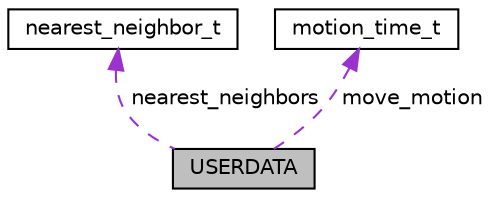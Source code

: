 digraph "USERDATA"
{
  edge [fontname="Helvetica",fontsize="10",labelfontname="Helvetica",labelfontsize="10"];
  node [fontname="Helvetica",fontsize="10",shape=record];
  Node1 [label="USERDATA",height=0.2,width=0.4,color="black", fillcolor="grey75", style="filled", fontcolor="black"];
  Node2 -> Node1 [dir="back",color="darkorchid3",fontsize="10",style="dashed",label=" nearest_neighbors" ,fontname="Helvetica"];
  Node2 [label="nearest_neighbor_t",height=0.2,width=0.4,color="black", fillcolor="white", style="filled",URL="$structnearest__neighbor__t.html"];
  Node3 -> Node1 [dir="back",color="darkorchid3",fontsize="10",style="dashed",label=" move_motion" ,fontname="Helvetica"];
  Node3 [label="motion_time_t",height=0.2,width=0.4,color="black", fillcolor="white", style="filled",URL="$structmotion__time__t.html"];
}
